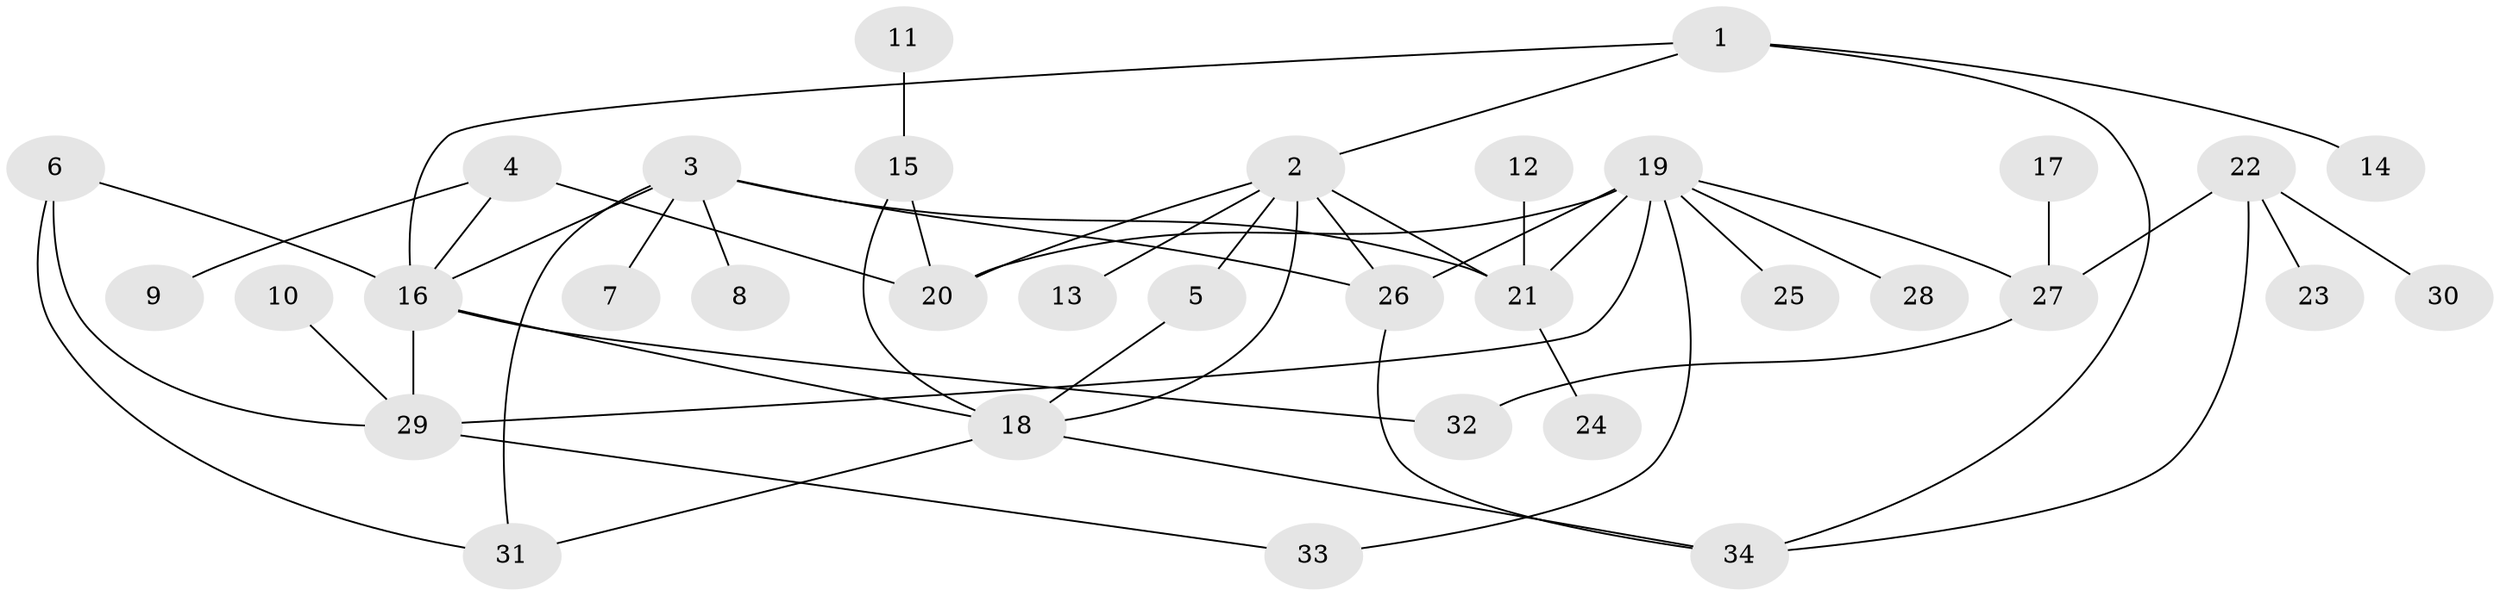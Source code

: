 // original degree distribution, {1: 0.29850746268656714, 5: 0.05970149253731343, 7: 0.014925373134328358, 6: 0.04477611940298507, 2: 0.3283582089552239, 3: 0.16417910447761194, 8: 0.014925373134328358, 4: 0.07462686567164178}
// Generated by graph-tools (version 1.1) at 2025/49/03/09/25 03:49:18]
// undirected, 34 vertices, 50 edges
graph export_dot {
graph [start="1"]
  node [color=gray90,style=filled];
  1;
  2;
  3;
  4;
  5;
  6;
  7;
  8;
  9;
  10;
  11;
  12;
  13;
  14;
  15;
  16;
  17;
  18;
  19;
  20;
  21;
  22;
  23;
  24;
  25;
  26;
  27;
  28;
  29;
  30;
  31;
  32;
  33;
  34;
  1 -- 2 [weight=1.0];
  1 -- 14 [weight=1.0];
  1 -- 16 [weight=1.0];
  1 -- 34 [weight=1.0];
  2 -- 5 [weight=1.0];
  2 -- 13 [weight=1.0];
  2 -- 18 [weight=1.0];
  2 -- 20 [weight=1.0];
  2 -- 21 [weight=1.0];
  2 -- 26 [weight=1.0];
  3 -- 7 [weight=1.0];
  3 -- 8 [weight=1.0];
  3 -- 16 [weight=1.0];
  3 -- 21 [weight=1.0];
  3 -- 26 [weight=1.0];
  3 -- 31 [weight=1.0];
  4 -- 9 [weight=1.0];
  4 -- 16 [weight=1.0];
  4 -- 20 [weight=1.0];
  5 -- 18 [weight=1.0];
  6 -- 16 [weight=1.0];
  6 -- 29 [weight=1.0];
  6 -- 31 [weight=1.0];
  10 -- 29 [weight=1.0];
  11 -- 15 [weight=1.0];
  12 -- 21 [weight=2.0];
  15 -- 18 [weight=1.0];
  15 -- 20 [weight=1.0];
  16 -- 18 [weight=1.0];
  16 -- 29 [weight=1.0];
  16 -- 32 [weight=1.0];
  17 -- 27 [weight=1.0];
  18 -- 31 [weight=1.0];
  18 -- 34 [weight=1.0];
  19 -- 20 [weight=1.0];
  19 -- 21 [weight=1.0];
  19 -- 25 [weight=1.0];
  19 -- 26 [weight=2.0];
  19 -- 27 [weight=1.0];
  19 -- 28 [weight=1.0];
  19 -- 29 [weight=1.0];
  19 -- 33 [weight=1.0];
  21 -- 24 [weight=1.0];
  22 -- 23 [weight=1.0];
  22 -- 27 [weight=1.0];
  22 -- 30 [weight=1.0];
  22 -- 34 [weight=1.0];
  26 -- 34 [weight=1.0];
  27 -- 32 [weight=1.0];
  29 -- 33 [weight=1.0];
}
